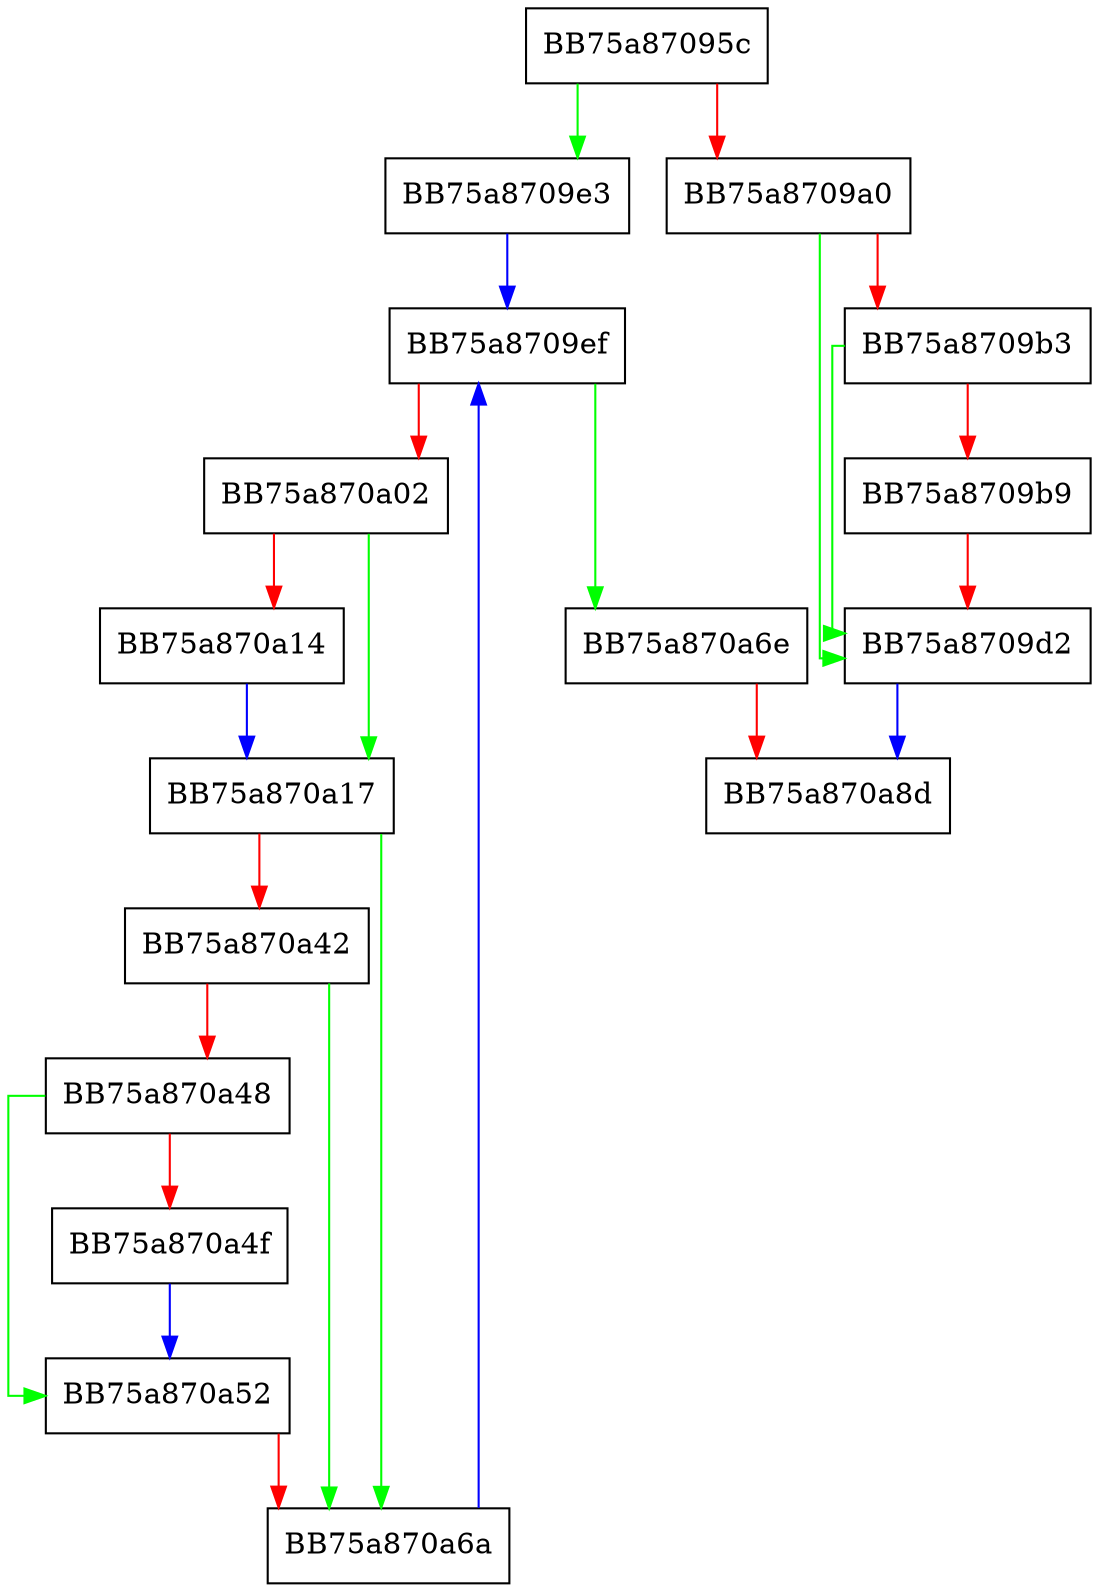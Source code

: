 digraph SetDlpAnyFilePathExclusionListData {
  node [shape="box"];
  graph [splines=ortho];
  BB75a87095c -> BB75a8709e3 [color="green"];
  BB75a87095c -> BB75a8709a0 [color="red"];
  BB75a8709a0 -> BB75a8709d2 [color="green"];
  BB75a8709a0 -> BB75a8709b3 [color="red"];
  BB75a8709b3 -> BB75a8709d2 [color="green"];
  BB75a8709b3 -> BB75a8709b9 [color="red"];
  BB75a8709b9 -> BB75a8709d2 [color="red"];
  BB75a8709d2 -> BB75a870a8d [color="blue"];
  BB75a8709e3 -> BB75a8709ef [color="blue"];
  BB75a8709ef -> BB75a870a6e [color="green"];
  BB75a8709ef -> BB75a870a02 [color="red"];
  BB75a870a02 -> BB75a870a17 [color="green"];
  BB75a870a02 -> BB75a870a14 [color="red"];
  BB75a870a14 -> BB75a870a17 [color="blue"];
  BB75a870a17 -> BB75a870a6a [color="green"];
  BB75a870a17 -> BB75a870a42 [color="red"];
  BB75a870a42 -> BB75a870a6a [color="green"];
  BB75a870a42 -> BB75a870a48 [color="red"];
  BB75a870a48 -> BB75a870a52 [color="green"];
  BB75a870a48 -> BB75a870a4f [color="red"];
  BB75a870a4f -> BB75a870a52 [color="blue"];
  BB75a870a52 -> BB75a870a6a [color="red"];
  BB75a870a6a -> BB75a8709ef [color="blue"];
  BB75a870a6e -> BB75a870a8d [color="red"];
}